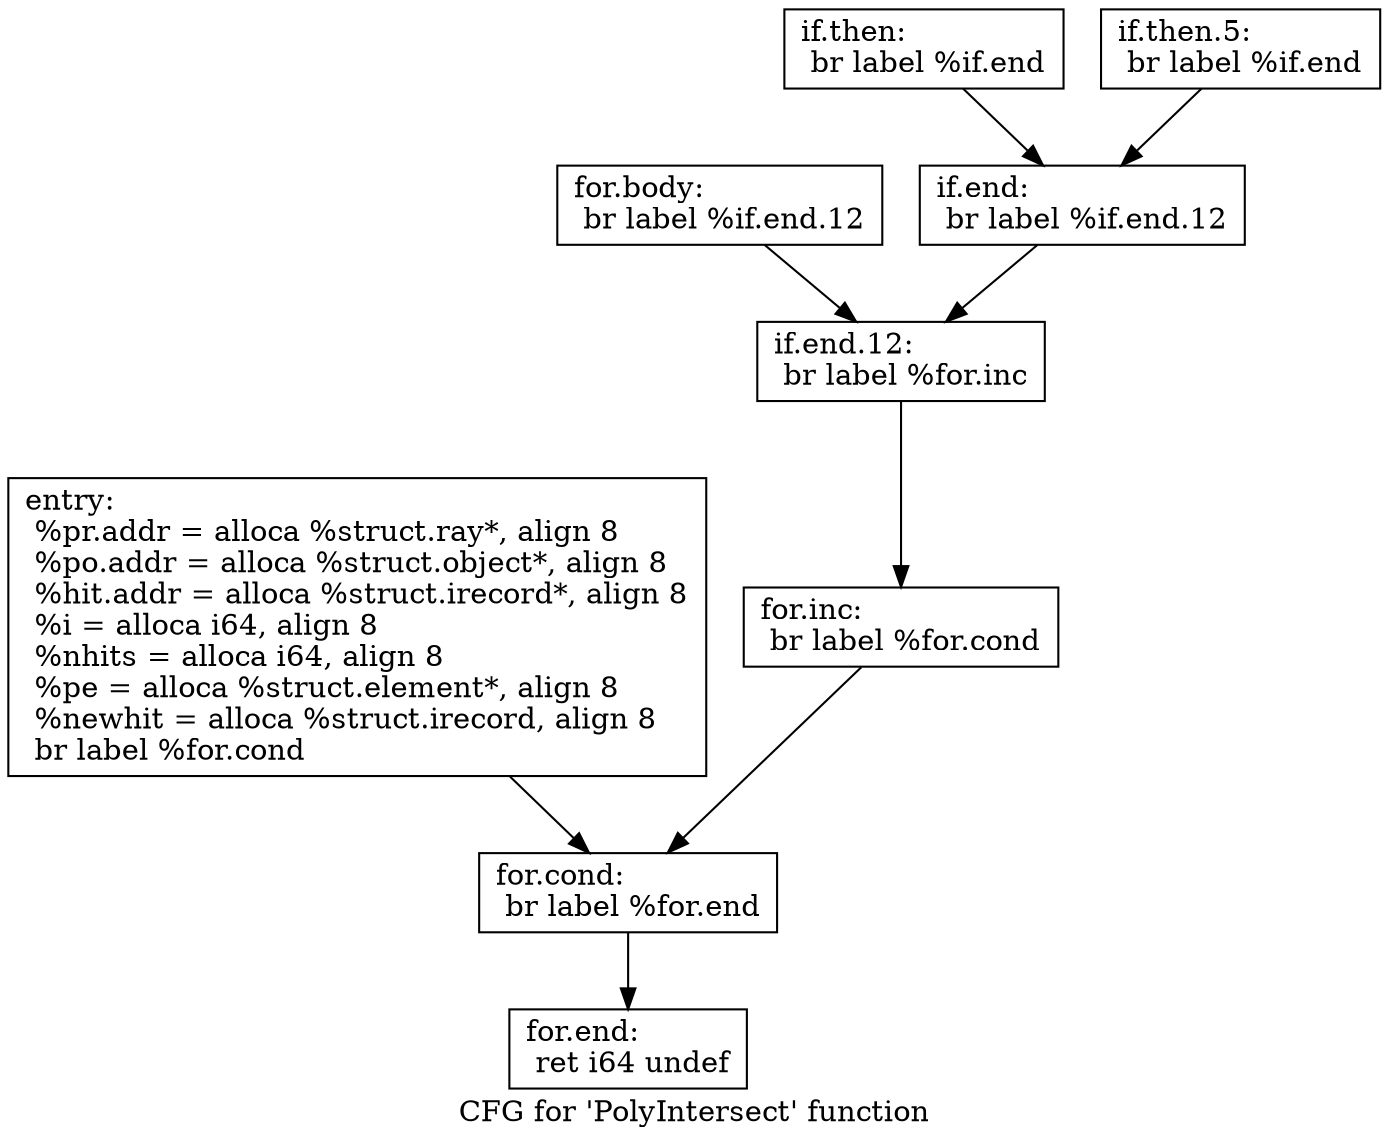 digraph "CFG for 'PolyIntersect' function" {
	label="CFG for 'PolyIntersect' function";

	Node0x5ef85e0 [shape=record,label="{entry:\l  %pr.addr = alloca %struct.ray*, align 8\l  %po.addr = alloca %struct.object*, align 8\l  %hit.addr = alloca %struct.irecord*, align 8\l  %i = alloca i64, align 8\l  %nhits = alloca i64, align 8\l  %pe = alloca %struct.element*, align 8\l  %newhit = alloca %struct.irecord, align 8\l  br label %for.cond\l}"];
	Node0x5ef85e0 -> Node0x5ef8630;
	Node0x5ef8630 [shape=record,label="{for.cond:                                         \l  br label %for.end\l}"];
	Node0x5ef8630 -> Node0x602e2d0;
	Node0x602e0f0 [shape=record,label="{for.body:                                         \l  br label %if.end.12\l}"];
	Node0x602e0f0 -> Node0x602e230;
	Node0x602e140 [shape=record,label="{if.then:                                          \l  br label %if.end\l}"];
	Node0x602e140 -> Node0x602e1e0;
	Node0x602e190 [shape=record,label="{if.then.5:                                        \l  br label %if.end\l}"];
	Node0x602e190 -> Node0x602e1e0;
	Node0x602e1e0 [shape=record,label="{if.end:                                           \l  br label %if.end.12\l}"];
	Node0x602e1e0 -> Node0x602e230;
	Node0x602e230 [shape=record,label="{if.end.12:                                        \l  br label %for.inc\l}"];
	Node0x602e230 -> Node0x602e280;
	Node0x602e280 [shape=record,label="{for.inc:                                          \l  br label %for.cond\l}"];
	Node0x602e280 -> Node0x5ef8630;
	Node0x602e2d0 [shape=record,label="{for.end:                                          \l  ret i64 undef\l}"];
}
